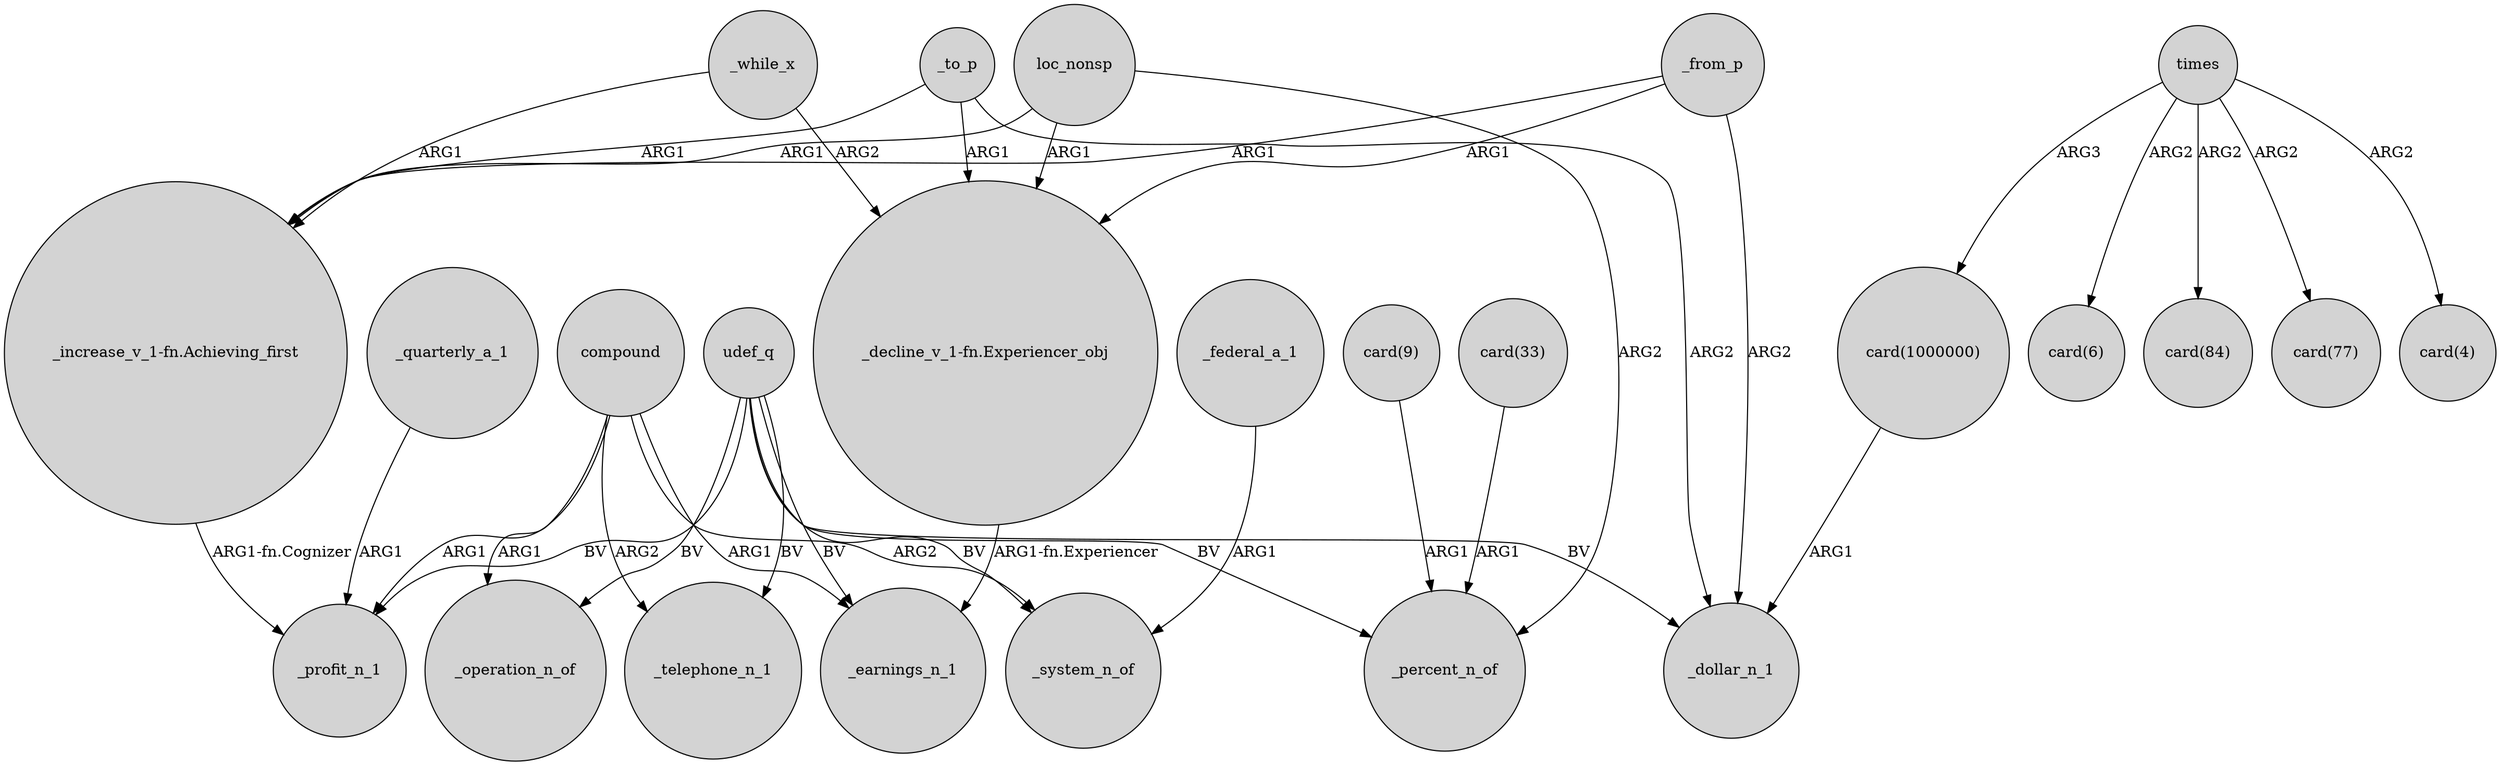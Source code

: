 digraph {
	node [shape=circle style=filled]
	udef_q -> _telephone_n_1 [label=BV]
	_from_p -> "_decline_v_1-fn.Experiencer_obj" [label=ARG1]
	loc_nonsp -> "_decline_v_1-fn.Experiencer_obj" [label=ARG1]
	loc_nonsp -> "_increase_v_1-fn.Achieving_first" [label=ARG1]
	times -> "card(1000000)" [label=ARG3]
	"card(9)" -> _percent_n_of [label=ARG1]
	udef_q -> _profit_n_1 [label=BV]
	compound -> _operation_n_of [label=ARG1]
	_to_p -> _dollar_n_1 [label=ARG2]
	"_increase_v_1-fn.Achieving_first" -> _profit_n_1 [label="ARG1-fn.Cognizer"]
	"_decline_v_1-fn.Experiencer_obj" -> _earnings_n_1 [label="ARG1-fn.Experiencer"]
	_while_x -> "_decline_v_1-fn.Experiencer_obj" [label=ARG2]
	times -> "card(4)" [label=ARG2]
	times -> "card(6)" [label=ARG2]
	compound -> _telephone_n_1 [label=ARG2]
	udef_q -> _earnings_n_1 [label=BV]
	_to_p -> "_decline_v_1-fn.Experiencer_obj" [label=ARG1]
	udef_q -> _percent_n_of [label=BV]
	udef_q -> _operation_n_of [label=BV]
	compound -> _profit_n_1 [label=ARG1]
	udef_q -> _dollar_n_1 [label=BV]
	"card(1000000)" -> _dollar_n_1 [label=ARG1]
	_from_p -> "_increase_v_1-fn.Achieving_first" [label=ARG1]
	_while_x -> "_increase_v_1-fn.Achieving_first" [label=ARG1]
	_quarterly_a_1 -> _profit_n_1 [label=ARG1]
	udef_q -> _system_n_of [label=BV]
	"card(33)" -> _percent_n_of [label=ARG1]
	_to_p -> "_increase_v_1-fn.Achieving_first" [label=ARG1]
	compound -> _system_n_of [label=ARG2]
	compound -> _earnings_n_1 [label=ARG1]
	times -> "card(84)" [label=ARG2]
	_federal_a_1 -> _system_n_of [label=ARG1]
	_from_p -> _dollar_n_1 [label=ARG2]
	times -> "card(77)" [label=ARG2]
	loc_nonsp -> _percent_n_of [label=ARG2]
}

